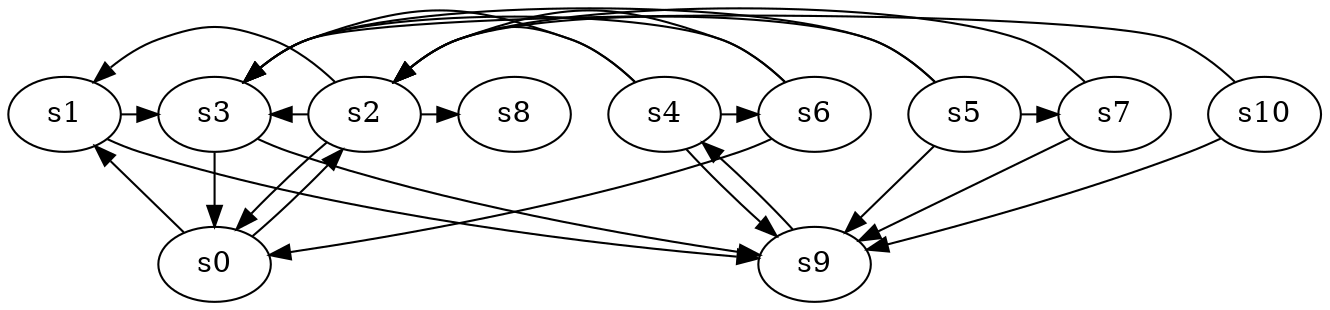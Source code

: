 digraph game_0883_complex_11 {
    s0 [name="s0", player=1];
    s1 [name="s1", player=0, target=1];
    s2 [name="s2", player=1];
    s3 [name="s3", player=1, target=1];
    s4 [name="s4", player=1];
    s5 [name="s5", player=1, target=1];
    s6 [name="s6", player=1];
    s7 [name="s7", player=1, target=1];
    s8 [name="s8", player=0];
    s9 [name="s9", player=0];
    s10 [name="s10", player=0];

    s0 -> s1 [constraint="time % 3 == 2 || time % 5 == 0"];
    s0 -> s2 [constraint="time % 7 == 1"];
    s1 -> s3 [constraint="!(time % 5 == 1)"];
    s1 -> s9 [constraint="time % 4 == 2 && time % 3 == 2"];
    s2 -> s0 [constraint="time == 10"];
    s2 -> s1 [constraint="time == 6 || time == 7"];
    s2 -> s3 [constraint="time == 5 || time == 10 || time == 15 || time == 19"];
    s2 -> s8 [constraint="!(time % 5 == 1)"];
    s3 -> s0;
    s3 -> s9 [constraint="!(time % 3 == 2)"];
    s4 -> s2 [constraint="time % 2 == 1 || time % 4 == 2"];
    s4 -> s3 [constraint="time % 6 == 5"];
    s4 -> s6 [constraint="time % 5 == 2"];
    s4 -> s9;
    s5 -> s2 [constraint="time == 8 || time == 14"];
    s5 -> s3 [constraint="time % 4 == 3 && time % 4 == 2"];
    s5 -> s7 [constraint="time % 3 == 0 || time % 2 == 1"];
    s5 -> s9;
    s6 -> s0 [constraint="time == 2 || time == 11 || time == 13"];
    s6 -> s2 [constraint="time % 3 == 0 || time % 2 == 0"];
    s6 -> s3 [constraint="time % 4 == 0 && time % 3 == 1"];
    s7 -> s2 [constraint="time % 4 == 0 || time % 2 == 1"];
    s7 -> s9 [constraint="time % 4 == 2 || time % 4 == 0"];
    s9 -> s4 [constraint="time == 19"];
    s10 -> s3 [constraint="!(time % 5 == 1)"];
    s10 -> s9 [constraint="!(time % 4 == 2)"];
}
